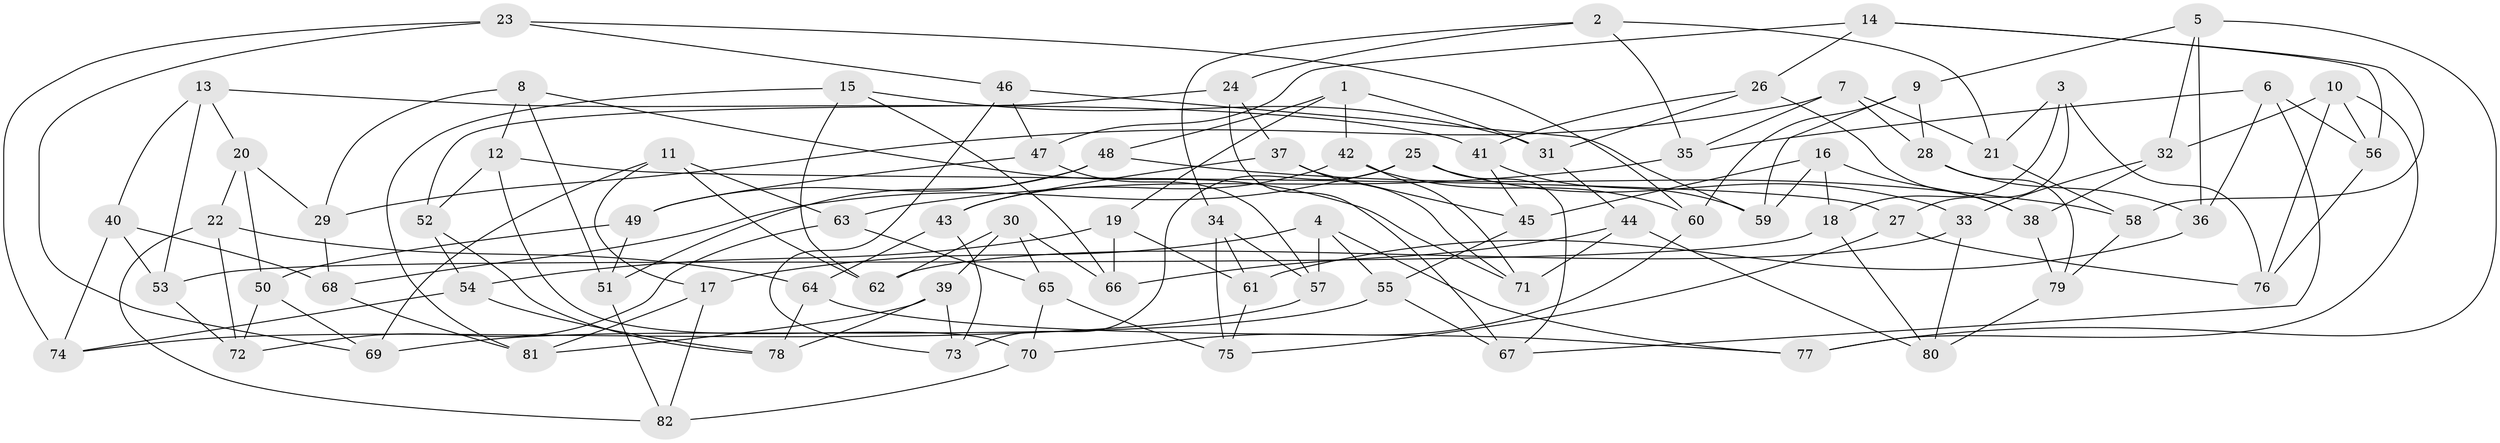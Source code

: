 // coarse degree distribution, {6: 0.11538461538461539, 8: 0.19230769230769232, 10: 0.11538461538461539, 4: 0.19230769230769232, 5: 0.11538461538461539, 9: 0.11538461538461539, 3: 0.07692307692307693, 7: 0.07692307692307693}
// Generated by graph-tools (version 1.1) at 2025/53/03/04/25 22:53:40]
// undirected, 82 vertices, 164 edges
graph export_dot {
  node [color=gray90,style=filled];
  1;
  2;
  3;
  4;
  5;
  6;
  7;
  8;
  9;
  10;
  11;
  12;
  13;
  14;
  15;
  16;
  17;
  18;
  19;
  20;
  21;
  22;
  23;
  24;
  25;
  26;
  27;
  28;
  29;
  30;
  31;
  32;
  33;
  34;
  35;
  36;
  37;
  38;
  39;
  40;
  41;
  42;
  43;
  44;
  45;
  46;
  47;
  48;
  49;
  50;
  51;
  52;
  53;
  54;
  55;
  56;
  57;
  58;
  59;
  60;
  61;
  62;
  63;
  64;
  65;
  66;
  67;
  68;
  69;
  70;
  71;
  72;
  73;
  74;
  75;
  76;
  77;
  78;
  79;
  80;
  81;
  82;
  1 -- 48;
  1 -- 19;
  1 -- 31;
  1 -- 42;
  2 -- 24;
  2 -- 21;
  2 -- 35;
  2 -- 34;
  3 -- 18;
  3 -- 76;
  3 -- 21;
  3 -- 27;
  4 -- 17;
  4 -- 57;
  4 -- 55;
  4 -- 77;
  5 -- 32;
  5 -- 77;
  5 -- 9;
  5 -- 36;
  6 -- 36;
  6 -- 35;
  6 -- 56;
  6 -- 67;
  7 -- 29;
  7 -- 28;
  7 -- 21;
  7 -- 35;
  8 -- 29;
  8 -- 51;
  8 -- 12;
  8 -- 71;
  9 -- 60;
  9 -- 28;
  9 -- 59;
  10 -- 32;
  10 -- 77;
  10 -- 76;
  10 -- 56;
  11 -- 17;
  11 -- 62;
  11 -- 63;
  11 -- 69;
  12 -- 52;
  12 -- 70;
  12 -- 27;
  13 -- 40;
  13 -- 41;
  13 -- 53;
  13 -- 20;
  14 -- 47;
  14 -- 58;
  14 -- 26;
  14 -- 56;
  15 -- 31;
  15 -- 66;
  15 -- 81;
  15 -- 62;
  16 -- 18;
  16 -- 59;
  16 -- 38;
  16 -- 45;
  17 -- 82;
  17 -- 81;
  18 -- 53;
  18 -- 80;
  19 -- 66;
  19 -- 54;
  19 -- 61;
  20 -- 50;
  20 -- 29;
  20 -- 22;
  21 -- 58;
  22 -- 82;
  22 -- 72;
  22 -- 64;
  23 -- 74;
  23 -- 69;
  23 -- 46;
  23 -- 60;
  24 -- 52;
  24 -- 37;
  24 -- 67;
  25 -- 73;
  25 -- 68;
  25 -- 33;
  25 -- 67;
  26 -- 38;
  26 -- 41;
  26 -- 31;
  27 -- 75;
  27 -- 76;
  28 -- 79;
  28 -- 36;
  29 -- 68;
  30 -- 65;
  30 -- 39;
  30 -- 62;
  30 -- 66;
  31 -- 44;
  32 -- 33;
  32 -- 38;
  33 -- 62;
  33 -- 80;
  34 -- 75;
  34 -- 57;
  34 -- 61;
  35 -- 63;
  36 -- 61;
  37 -- 71;
  37 -- 43;
  37 -- 45;
  38 -- 79;
  39 -- 73;
  39 -- 81;
  39 -- 78;
  40 -- 53;
  40 -- 74;
  40 -- 68;
  41 -- 45;
  41 -- 59;
  42 -- 71;
  42 -- 60;
  42 -- 43;
  43 -- 64;
  43 -- 73;
  44 -- 80;
  44 -- 66;
  44 -- 71;
  45 -- 55;
  46 -- 73;
  46 -- 47;
  46 -- 59;
  47 -- 49;
  47 -- 57;
  48 -- 51;
  48 -- 49;
  48 -- 58;
  49 -- 51;
  49 -- 50;
  50 -- 69;
  50 -- 72;
  51 -- 82;
  52 -- 54;
  52 -- 78;
  53 -- 72;
  54 -- 78;
  54 -- 74;
  55 -- 67;
  55 -- 69;
  56 -- 76;
  57 -- 74;
  58 -- 79;
  60 -- 70;
  61 -- 75;
  63 -- 72;
  63 -- 65;
  64 -- 77;
  64 -- 78;
  65 -- 70;
  65 -- 75;
  68 -- 81;
  70 -- 82;
  79 -- 80;
}
